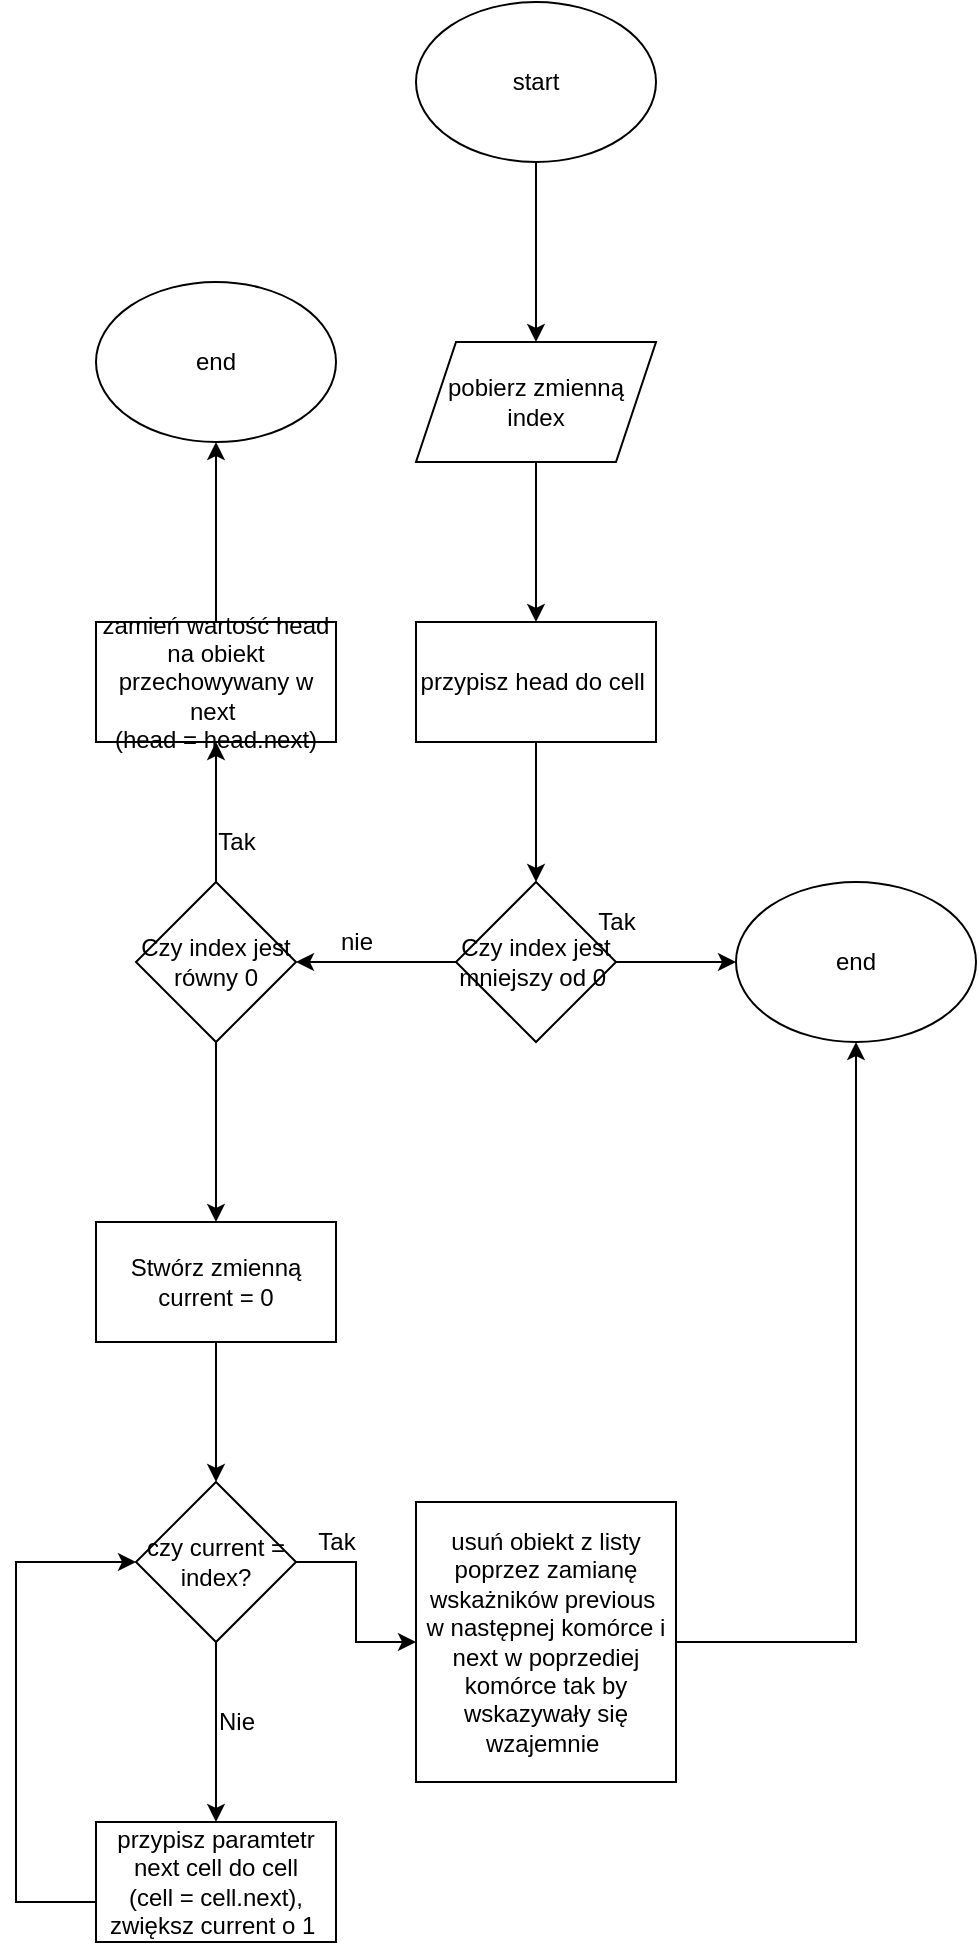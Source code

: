 <mxfile version="13.7.9" type="device"><diagram id="rO1phsQKN5r4Qaq7TL6L" name="Strona-1"><mxGraphModel dx="1024" dy="592" grid="1" gridSize="10" guides="1" tooltips="1" connect="1" arrows="1" fold="1" page="1" pageScale="1" pageWidth="827" pageHeight="1169" math="0" shadow="0"><root><mxCell id="0"/><mxCell id="1" parent="0"/><mxCell id="A50tmWZpXoQeGH1jXOTC-3" value="" style="edgeStyle=orthogonalEdgeStyle;rounded=0;orthogonalLoop=1;jettySize=auto;html=1;" edge="1" parent="1" source="A50tmWZpXoQeGH1jXOTC-1" target="A50tmWZpXoQeGH1jXOTC-2"><mxGeometry relative="1" as="geometry"/></mxCell><mxCell id="A50tmWZpXoQeGH1jXOTC-1" value="start" style="ellipse;whiteSpace=wrap;html=1;" vertex="1" parent="1"><mxGeometry x="310" y="30" width="120" height="80" as="geometry"/></mxCell><mxCell id="A50tmWZpXoQeGH1jXOTC-5" value="" style="edgeStyle=orthogonalEdgeStyle;rounded=0;orthogonalLoop=1;jettySize=auto;html=1;" edge="1" parent="1" source="A50tmWZpXoQeGH1jXOTC-2" target="A50tmWZpXoQeGH1jXOTC-4"><mxGeometry relative="1" as="geometry"/></mxCell><mxCell id="A50tmWZpXoQeGH1jXOTC-2" value="pobierz zmienną index" style="shape=parallelogram;perimeter=parallelogramPerimeter;whiteSpace=wrap;html=1;fixedSize=1;" vertex="1" parent="1"><mxGeometry x="310" y="200" width="120" height="60" as="geometry"/></mxCell><mxCell id="A50tmWZpXoQeGH1jXOTC-7" value="" style="edgeStyle=orthogonalEdgeStyle;rounded=0;orthogonalLoop=1;jettySize=auto;html=1;" edge="1" parent="1" source="A50tmWZpXoQeGH1jXOTC-4" target="A50tmWZpXoQeGH1jXOTC-6"><mxGeometry relative="1" as="geometry"/></mxCell><mxCell id="A50tmWZpXoQeGH1jXOTC-4" value="przypisz head do cell&amp;nbsp;" style="whiteSpace=wrap;html=1;" vertex="1" parent="1"><mxGeometry x="310" y="340" width="120" height="60" as="geometry"/></mxCell><mxCell id="A50tmWZpXoQeGH1jXOTC-9" value="" style="edgeStyle=orthogonalEdgeStyle;rounded=0;orthogonalLoop=1;jettySize=auto;html=1;" edge="1" parent="1" source="A50tmWZpXoQeGH1jXOTC-6" target="A50tmWZpXoQeGH1jXOTC-8"><mxGeometry relative="1" as="geometry"/></mxCell><mxCell id="A50tmWZpXoQeGH1jXOTC-12" value="" style="edgeStyle=orthogonalEdgeStyle;rounded=0;orthogonalLoop=1;jettySize=auto;html=1;" edge="1" parent="1" source="A50tmWZpXoQeGH1jXOTC-6" target="A50tmWZpXoQeGH1jXOTC-11"><mxGeometry relative="1" as="geometry"/></mxCell><mxCell id="A50tmWZpXoQeGH1jXOTC-6" value="Czy index jest mniejszy od 0&amp;nbsp;" style="rhombus;whiteSpace=wrap;html=1;" vertex="1" parent="1"><mxGeometry x="330" y="470" width="80" height="80" as="geometry"/></mxCell><mxCell id="A50tmWZpXoQeGH1jXOTC-8" value="end" style="ellipse;whiteSpace=wrap;html=1;" vertex="1" parent="1"><mxGeometry x="470" y="470" width="120" height="80" as="geometry"/></mxCell><mxCell id="A50tmWZpXoQeGH1jXOTC-10" value="Tak" style="text;html=1;align=center;verticalAlign=middle;resizable=0;points=[];autosize=1;" vertex="1" parent="1"><mxGeometry x="395" y="480" width="30" height="20" as="geometry"/></mxCell><mxCell id="A50tmWZpXoQeGH1jXOTC-15" value="" style="edgeStyle=orthogonalEdgeStyle;rounded=0;orthogonalLoop=1;jettySize=auto;html=1;" edge="1" parent="1" source="A50tmWZpXoQeGH1jXOTC-11" target="A50tmWZpXoQeGH1jXOTC-14"><mxGeometry relative="1" as="geometry"/></mxCell><mxCell id="A50tmWZpXoQeGH1jXOTC-20" value="" style="edgeStyle=orthogonalEdgeStyle;rounded=0;orthogonalLoop=1;jettySize=auto;html=1;" edge="1" parent="1" source="A50tmWZpXoQeGH1jXOTC-11" target="A50tmWZpXoQeGH1jXOTC-19"><mxGeometry relative="1" as="geometry"/></mxCell><mxCell id="A50tmWZpXoQeGH1jXOTC-11" value="Czy index jest równy 0" style="rhombus;whiteSpace=wrap;html=1;" vertex="1" parent="1"><mxGeometry x="170" y="470" width="80" height="80" as="geometry"/></mxCell><mxCell id="A50tmWZpXoQeGH1jXOTC-13" value="nie" style="text;html=1;align=center;verticalAlign=middle;resizable=0;points=[];autosize=1;" vertex="1" parent="1"><mxGeometry x="265" y="490" width="30" height="20" as="geometry"/></mxCell><mxCell id="A50tmWZpXoQeGH1jXOTC-17" value="" style="edgeStyle=orthogonalEdgeStyle;rounded=0;orthogonalLoop=1;jettySize=auto;html=1;" edge="1" parent="1" source="A50tmWZpXoQeGH1jXOTC-14" target="A50tmWZpXoQeGH1jXOTC-16"><mxGeometry relative="1" as="geometry"/></mxCell><mxCell id="A50tmWZpXoQeGH1jXOTC-14" value="zamień wartość head na obiekt przechowywany w next&amp;nbsp;&lt;br&gt;(head = head.next)" style="whiteSpace=wrap;html=1;" vertex="1" parent="1"><mxGeometry x="150" y="340" width="120" height="60" as="geometry"/></mxCell><mxCell id="A50tmWZpXoQeGH1jXOTC-16" value="end" style="ellipse;whiteSpace=wrap;html=1;" vertex="1" parent="1"><mxGeometry x="150" y="170" width="120" height="80" as="geometry"/></mxCell><mxCell id="A50tmWZpXoQeGH1jXOTC-18" value="Tak" style="text;html=1;align=center;verticalAlign=middle;resizable=0;points=[];autosize=1;" vertex="1" parent="1"><mxGeometry x="205" y="440" width="30" height="20" as="geometry"/></mxCell><mxCell id="A50tmWZpXoQeGH1jXOTC-22" value="" style="edgeStyle=orthogonalEdgeStyle;rounded=0;orthogonalLoop=1;jettySize=auto;html=1;" edge="1" parent="1" source="A50tmWZpXoQeGH1jXOTC-19" target="A50tmWZpXoQeGH1jXOTC-21"><mxGeometry relative="1" as="geometry"/></mxCell><mxCell id="A50tmWZpXoQeGH1jXOTC-19" value="Stwórz zmienną current = 0" style="whiteSpace=wrap;html=1;" vertex="1" parent="1"><mxGeometry x="150" y="640" width="120" height="60" as="geometry"/></mxCell><mxCell id="A50tmWZpXoQeGH1jXOTC-24" value="" style="edgeStyle=orthogonalEdgeStyle;rounded=0;orthogonalLoop=1;jettySize=auto;html=1;" edge="1" parent="1" source="A50tmWZpXoQeGH1jXOTC-21" target="A50tmWZpXoQeGH1jXOTC-23"><mxGeometry relative="1" as="geometry"/></mxCell><mxCell id="A50tmWZpXoQeGH1jXOTC-33" value="" style="edgeStyle=orthogonalEdgeStyle;rounded=0;orthogonalLoop=1;jettySize=auto;html=1;" edge="1" parent="1" source="A50tmWZpXoQeGH1jXOTC-21" target="A50tmWZpXoQeGH1jXOTC-32"><mxGeometry relative="1" as="geometry"/></mxCell><mxCell id="A50tmWZpXoQeGH1jXOTC-21" value="czy current = index?" style="rhombus;whiteSpace=wrap;html=1;" vertex="1" parent="1"><mxGeometry x="170" y="770" width="80" height="80" as="geometry"/></mxCell><mxCell id="A50tmWZpXoQeGH1jXOTC-26" style="edgeStyle=orthogonalEdgeStyle;rounded=0;orthogonalLoop=1;jettySize=auto;html=1;entryX=0;entryY=0.5;entryDx=0;entryDy=0;" edge="1" parent="1" source="A50tmWZpXoQeGH1jXOTC-23" target="A50tmWZpXoQeGH1jXOTC-21"><mxGeometry relative="1" as="geometry"><mxPoint x="90" y="810" as="targetPoint"/><Array as="points"><mxPoint x="110" y="980"/><mxPoint x="110" y="810"/></Array></mxGeometry></mxCell><mxCell id="A50tmWZpXoQeGH1jXOTC-23" value="przypisz paramtetr next cell do cell&lt;br&gt;(cell = cell.next),&lt;br&gt;zwiększ current o 1&amp;nbsp;" style="whiteSpace=wrap;html=1;" vertex="1" parent="1"><mxGeometry x="150" y="940" width="120" height="60" as="geometry"/></mxCell><mxCell id="A50tmWZpXoQeGH1jXOTC-25" value="Nie" style="text;html=1;align=center;verticalAlign=middle;resizable=0;points=[];autosize=1;" vertex="1" parent="1"><mxGeometry x="205" y="880" width="30" height="20" as="geometry"/></mxCell><mxCell id="A50tmWZpXoQeGH1jXOTC-35" style="edgeStyle=orthogonalEdgeStyle;rounded=0;orthogonalLoop=1;jettySize=auto;html=1;entryX=0.5;entryY=1;entryDx=0;entryDy=0;" edge="1" parent="1" source="A50tmWZpXoQeGH1jXOTC-32" target="A50tmWZpXoQeGH1jXOTC-8"><mxGeometry relative="1" as="geometry"/></mxCell><mxCell id="A50tmWZpXoQeGH1jXOTC-32" value="usuń obiekt z listy poprzez zamianę wskażników previous&amp;nbsp; w następnej komórce i next w poprzediej komórce tak by wskazywały się wzajemnie&amp;nbsp;" style="whiteSpace=wrap;html=1;" vertex="1" parent="1"><mxGeometry x="310" y="780" width="130" height="140" as="geometry"/></mxCell><mxCell id="A50tmWZpXoQeGH1jXOTC-34" value="Tak" style="text;html=1;align=center;verticalAlign=middle;resizable=0;points=[];autosize=1;" vertex="1" parent="1"><mxGeometry x="255" y="790" width="30" height="20" as="geometry"/></mxCell></root></mxGraphModel></diagram></mxfile>